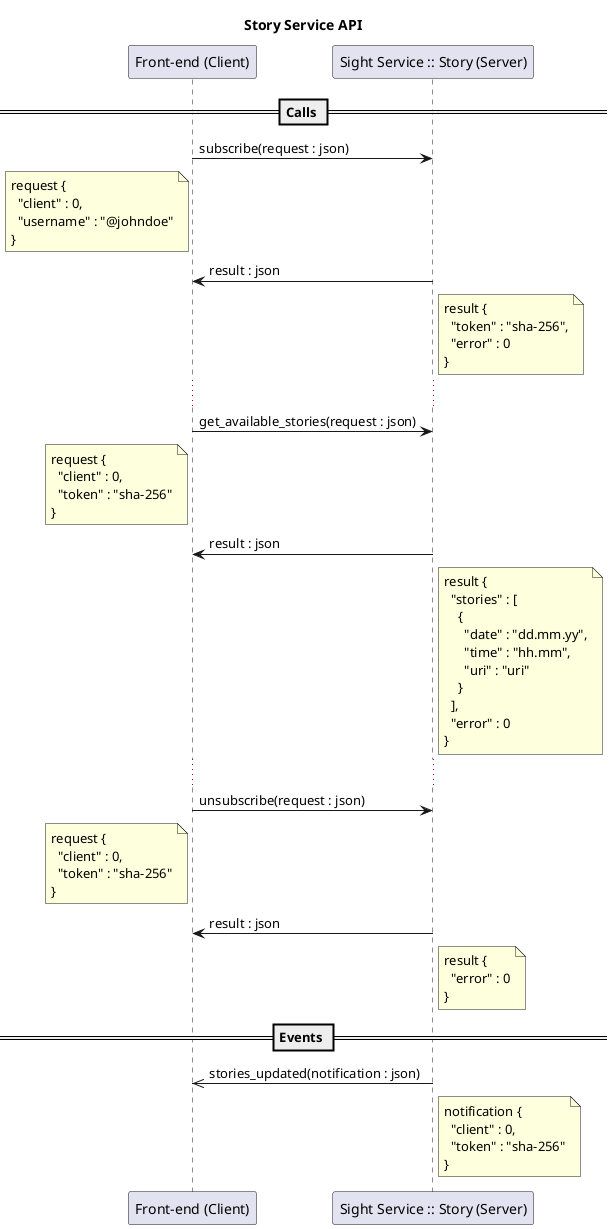 @startuml

participant FE as "Front-end (Client)"
participant BE as "Sight Service :: Story (Server)"

title "Story Service API"

== Calls ==

FE -> BE: subscribe(request : json)

note left FE
  request {
    "client" : 0,
    "username" : "@johndoe"
  }
endnote

BE -> FE: result : json

note right BE
  result {
    "token" : "sha-256",
    "error" : 0
  }
endnote

...

FE -> BE: get_available_stories(request : json)

note left FE
  request {
    "client" : 0,
    "token" : "sha-256"
  }
endnote

BE -> FE: result : json

note right BE
  result {
    "stories" : [
      {
        "date" : "dd.mm.yy",
        "time" : "hh.mm",
        "uri" : "uri"
      }
    ],
    "error" : 0
  }
endnote

...

FE -> BE: unsubscribe(request : json)

note left FE
  request {
    "client" : 0,
    "token" : "sha-256"
  }
endnote

BE -> FE: result : json

note right BE
  result {
    "error" : 0
  }
endnote

== Events ==

BE ->> FE: stories_updated(notification : json)

note right BE
  notification {
    "client" : 0,
    "token" : "sha-256"
  }
endnote

@enduml
